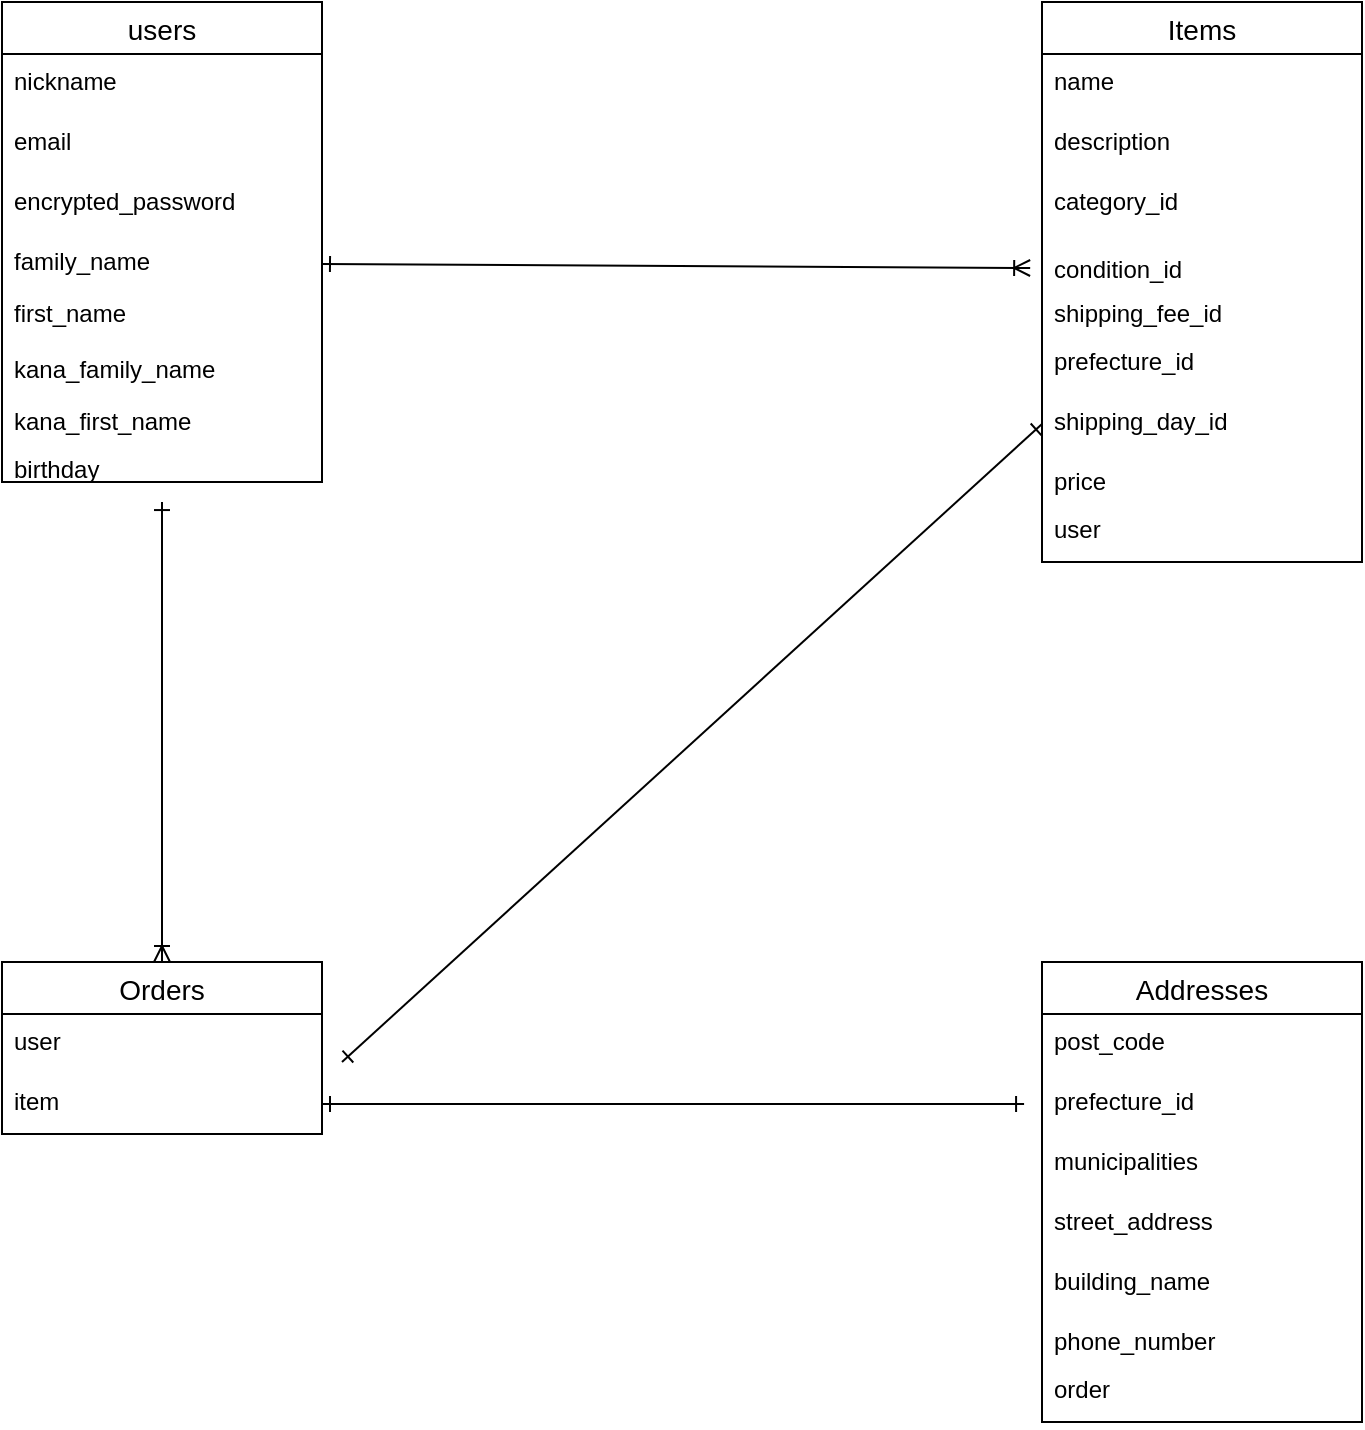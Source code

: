 <mxfile>
    <diagram id="7EgToG0Q1xSawEqhyqls" name="修正後">
        <mxGraphModel dx="1216" dy="779" grid="1" gridSize="10" guides="1" tooltips="1" connect="1" arrows="1" fold="1" page="1" pageScale="1" pageWidth="827" pageHeight="1169" math="0" shadow="0">
            <root>
                <mxCell id="0"/>
                <mxCell id="1" parent="0"/>
                <mxCell id="ntyNP4TVkyd3I0JMFqUV-1" value="users" style="swimlane;fontStyle=0;childLayout=stackLayout;horizontal=1;startSize=26;horizontalStack=0;resizeParent=1;resizeParentMax=0;resizeLast=0;collapsible=1;marginBottom=0;align=center;fontSize=14;" vertex="1" parent="1">
                    <mxGeometry x="80" y="80" width="160" height="240" as="geometry"/>
                </mxCell>
                <mxCell id="ntyNP4TVkyd3I0JMFqUV-2" value="nickname" style="text;strokeColor=none;fillColor=none;spacingLeft=4;spacingRight=4;overflow=hidden;rotatable=0;points=[[0,0.5],[1,0.5]];portConstraint=eastwest;fontSize=12;" vertex="1" parent="ntyNP4TVkyd3I0JMFqUV-1">
                    <mxGeometry y="26" width="160" height="30" as="geometry"/>
                </mxCell>
                <mxCell id="ntyNP4TVkyd3I0JMFqUV-3" value="email" style="text;strokeColor=none;fillColor=none;spacingLeft=4;spacingRight=4;overflow=hidden;rotatable=0;points=[[0,0.5],[1,0.5]];portConstraint=eastwest;fontSize=12;" vertex="1" parent="ntyNP4TVkyd3I0JMFqUV-1">
                    <mxGeometry y="56" width="160" height="30" as="geometry"/>
                </mxCell>
                <mxCell id="ntyNP4TVkyd3I0JMFqUV-4" value="encrypted_password" style="text;strokeColor=none;fillColor=none;spacingLeft=4;spacingRight=4;overflow=hidden;rotatable=0;points=[[0,0.5],[1,0.5]];portConstraint=eastwest;fontSize=12;" vertex="1" parent="ntyNP4TVkyd3I0JMFqUV-1">
                    <mxGeometry y="86" width="160" height="154" as="geometry"/>
                </mxCell>
                <mxCell id="ntyNP4TVkyd3I0JMFqUV-5" value="Items" style="swimlane;fontStyle=0;childLayout=stackLayout;horizontal=1;startSize=26;horizontalStack=0;resizeParent=1;resizeParentMax=0;resizeLast=0;collapsible=1;marginBottom=0;align=center;fontSize=14;" vertex="1" parent="1">
                    <mxGeometry x="600" y="80" width="160" height="280" as="geometry"/>
                </mxCell>
                <mxCell id="ntyNP4TVkyd3I0JMFqUV-6" value="name" style="text;strokeColor=none;fillColor=none;spacingLeft=4;spacingRight=4;overflow=hidden;rotatable=0;points=[[0,0.5],[1,0.5]];portConstraint=eastwest;fontSize=12;" vertex="1" parent="ntyNP4TVkyd3I0JMFqUV-5">
                    <mxGeometry y="26" width="160" height="30" as="geometry"/>
                </mxCell>
                <mxCell id="ntyNP4TVkyd3I0JMFqUV-7" value="description" style="text;strokeColor=none;fillColor=none;spacingLeft=4;spacingRight=4;overflow=hidden;rotatable=0;points=[[0,0.5],[1,0.5]];portConstraint=eastwest;fontSize=12;" vertex="1" parent="ntyNP4TVkyd3I0JMFqUV-5">
                    <mxGeometry y="56" width="160" height="30" as="geometry"/>
                </mxCell>
                <mxCell id="ntyNP4TVkyd3I0JMFqUV-8" value="category_id" style="text;strokeColor=none;fillColor=none;spacingLeft=4;spacingRight=4;overflow=hidden;rotatable=0;points=[[0,0.5],[1,0.5]];portConstraint=eastwest;fontSize=12;" vertex="1" parent="ntyNP4TVkyd3I0JMFqUV-5">
                    <mxGeometry y="86" width="160" height="194" as="geometry"/>
                </mxCell>
                <mxCell id="ntyNP4TVkyd3I0JMFqUV-34" style="edgeStyle=none;html=1;exitX=0.5;exitY=0;exitDx=0;exitDy=0;entryX=0.5;entryY=0.429;entryDx=0;entryDy=0;entryPerimeter=0;startArrow=ERoneToMany;startFill=0;endArrow=ERone;endFill=0;" edge="1" parent="1" source="ntyNP4TVkyd3I0JMFqUV-9" target="ntyNP4TVkyd3I0JMFqUV-21">
                    <mxGeometry relative="1" as="geometry"/>
                </mxCell>
                <mxCell id="ntyNP4TVkyd3I0JMFqUV-9" value="Orders" style="swimlane;fontStyle=0;childLayout=stackLayout;horizontal=1;startSize=26;horizontalStack=0;resizeParent=1;resizeParentMax=0;resizeLast=0;collapsible=1;marginBottom=0;align=center;fontSize=14;" vertex="1" parent="1">
                    <mxGeometry x="80" y="560" width="160" height="86" as="geometry"/>
                </mxCell>
                <mxCell id="ntyNP4TVkyd3I0JMFqUV-10" value="user" style="text;strokeColor=none;fillColor=none;spacingLeft=4;spacingRight=4;overflow=hidden;rotatable=0;points=[[0,0.5],[1,0.5]];portConstraint=eastwest;fontSize=12;" vertex="1" parent="ntyNP4TVkyd3I0JMFqUV-9">
                    <mxGeometry y="26" width="160" height="30" as="geometry"/>
                </mxCell>
                <mxCell id="ntyNP4TVkyd3I0JMFqUV-11" value="item" style="text;strokeColor=none;fillColor=none;spacingLeft=4;spacingRight=4;overflow=hidden;rotatable=0;points=[[0,0.5],[1,0.5]];portConstraint=eastwest;fontSize=12;" vertex="1" parent="ntyNP4TVkyd3I0JMFqUV-9">
                    <mxGeometry y="56" width="160" height="30" as="geometry"/>
                </mxCell>
                <mxCell id="ntyNP4TVkyd3I0JMFqUV-13" value="Addresses" style="swimlane;fontStyle=0;childLayout=stackLayout;horizontal=1;startSize=26;horizontalStack=0;resizeParent=1;resizeParentMax=0;resizeLast=0;collapsible=1;marginBottom=0;align=center;fontSize=14;" vertex="1" parent="1">
                    <mxGeometry x="600" y="560" width="160" height="230" as="geometry"/>
                </mxCell>
                <mxCell id="ntyNP4TVkyd3I0JMFqUV-14" value="post_code" style="text;strokeColor=none;fillColor=none;spacingLeft=4;spacingRight=4;overflow=hidden;rotatable=0;points=[[0,0.5],[1,0.5]];portConstraint=eastwest;fontSize=12;" vertex="1" parent="ntyNP4TVkyd3I0JMFqUV-13">
                    <mxGeometry y="26" width="160" height="30" as="geometry"/>
                </mxCell>
                <mxCell id="ntyNP4TVkyd3I0JMFqUV-15" value="prefecture_id" style="text;strokeColor=none;fillColor=none;spacingLeft=4;spacingRight=4;overflow=hidden;rotatable=0;points=[[0,0.5],[1,0.5]];portConstraint=eastwest;fontSize=12;" vertex="1" parent="ntyNP4TVkyd3I0JMFqUV-13">
                    <mxGeometry y="56" width="160" height="30" as="geometry"/>
                </mxCell>
                <mxCell id="ntyNP4TVkyd3I0JMFqUV-16" value="municipalities" style="text;strokeColor=none;fillColor=none;spacingLeft=4;spacingRight=4;overflow=hidden;rotatable=0;points=[[0,0.5],[1,0.5]];portConstraint=eastwest;fontSize=12;" vertex="1" parent="ntyNP4TVkyd3I0JMFqUV-13">
                    <mxGeometry y="86" width="160" height="144" as="geometry"/>
                </mxCell>
                <mxCell id="ntyNP4TVkyd3I0JMFqUV-33" style="edgeStyle=none;html=1;exitX=1;exitY=0.5;exitDx=0;exitDy=0;entryX=-0.037;entryY=-0.3;entryDx=0;entryDy=0;entryPerimeter=0;startArrow=ERone;startFill=0;endArrow=ERoneToMany;endFill=0;" edge="1" parent="1" source="ntyNP4TVkyd3I0JMFqUV-17" target="ntyNP4TVkyd3I0JMFqUV-23">
                    <mxGeometry relative="1" as="geometry"/>
                </mxCell>
                <mxCell id="ntyNP4TVkyd3I0JMFqUV-17" value="family_name " style="text;strokeColor=none;fillColor=none;spacingLeft=4;spacingRight=4;overflow=hidden;rotatable=0;points=[[0,0.5],[1,0.5]];portConstraint=eastwest;fontSize=12;" vertex="1" parent="1">
                    <mxGeometry x="80" y="196" width="160" height="30" as="geometry"/>
                </mxCell>
                <mxCell id="ntyNP4TVkyd3I0JMFqUV-18" value="first_name" style="text;strokeColor=none;fillColor=none;spacingLeft=4;spacingRight=4;overflow=hidden;rotatable=0;points=[[0,0.5],[1,0.5]];portConstraint=eastwest;fontSize=12;" vertex="1" parent="1">
                    <mxGeometry x="80" y="222" width="160" height="30" as="geometry"/>
                </mxCell>
                <mxCell id="ntyNP4TVkyd3I0JMFqUV-19" value="kana_family_name" style="text;strokeColor=none;fillColor=none;spacingLeft=4;spacingRight=4;overflow=hidden;rotatable=0;points=[[0,0.5],[1,0.5]];portConstraint=eastwest;fontSize=12;" vertex="1" parent="1">
                    <mxGeometry x="80" y="250" width="160" height="30" as="geometry"/>
                </mxCell>
                <mxCell id="ntyNP4TVkyd3I0JMFqUV-20" value="kana_first_name " style="text;strokeColor=none;fillColor=none;spacingLeft=4;spacingRight=4;overflow=hidden;rotatable=0;points=[[0,0.5],[1,0.5]];portConstraint=eastwest;fontSize=12;" vertex="1" parent="1">
                    <mxGeometry x="80" y="276" width="160" height="54" as="geometry"/>
                </mxCell>
                <mxCell id="ntyNP4TVkyd3I0JMFqUV-21" value="birthday" style="text;strokeColor=none;fillColor=none;spacingLeft=4;spacingRight=4;overflow=hidden;rotatable=0;points=[[0,0.5],[1,0.5]];portConstraint=eastwest;fontSize=12;" vertex="1" parent="1">
                    <mxGeometry x="80" y="300" width="160" height="70" as="geometry"/>
                </mxCell>
                <mxCell id="ntyNP4TVkyd3I0JMFqUV-22" value="condition_id" style="text;strokeColor=none;fillColor=none;spacingLeft=4;spacingRight=4;overflow=hidden;rotatable=0;points=[[0,0.5],[1,0.5]];portConstraint=eastwest;fontSize=12;" vertex="1" parent="1">
                    <mxGeometry x="600" y="200" width="160" height="30" as="geometry"/>
                </mxCell>
                <mxCell id="ntyNP4TVkyd3I0JMFqUV-23" value="shipping_fee_id" style="text;strokeColor=none;fillColor=none;spacingLeft=4;spacingRight=4;overflow=hidden;rotatable=0;points=[[0,0.5],[1,0.5]];portConstraint=eastwest;fontSize=12;" vertex="1" parent="1">
                    <mxGeometry x="600" y="222" width="160" height="30" as="geometry"/>
                </mxCell>
                <mxCell id="ntyNP4TVkyd3I0JMFqUV-24" value="prefecture_id" style="text;strokeColor=none;fillColor=none;spacingLeft=4;spacingRight=4;overflow=hidden;rotatable=0;points=[[0,0.5],[1,0.5]];portConstraint=eastwest;fontSize=12;" vertex="1" parent="1">
                    <mxGeometry x="600" y="246" width="160" height="30" as="geometry"/>
                </mxCell>
                <mxCell id="ntyNP4TVkyd3I0JMFqUV-36" style="edgeStyle=none;html=1;exitX=0;exitY=0.5;exitDx=0;exitDy=0;startArrow=ERone;startFill=0;endArrow=ERone;endFill=0;" edge="1" parent="1" source="ntyNP4TVkyd3I0JMFqUV-25">
                    <mxGeometry relative="1" as="geometry">
                        <mxPoint x="250" y="610" as="targetPoint"/>
                    </mxGeometry>
                </mxCell>
                <mxCell id="ntyNP4TVkyd3I0JMFqUV-25" value="shipping_day_id" style="text;strokeColor=none;fillColor=none;spacingLeft=4;spacingRight=4;overflow=hidden;rotatable=0;points=[[0,0.5],[1,0.5]];portConstraint=eastwest;fontSize=12;" vertex="1" parent="1">
                    <mxGeometry x="600" y="276" width="160" height="30" as="geometry"/>
                </mxCell>
                <mxCell id="ntyNP4TVkyd3I0JMFqUV-26" value="price" style="text;strokeColor=none;fillColor=none;spacingLeft=4;spacingRight=4;overflow=hidden;rotatable=0;points=[[0,0.5],[1,0.5]];portConstraint=eastwest;fontSize=12;" vertex="1" parent="1">
                    <mxGeometry x="600" y="306" width="160" height="30" as="geometry"/>
                </mxCell>
                <mxCell id="ntyNP4TVkyd3I0JMFqUV-27" value="user" style="text;strokeColor=none;fillColor=none;spacingLeft=4;spacingRight=4;overflow=hidden;rotatable=0;points=[[0,0.5],[1,0.5]];portConstraint=eastwest;fontSize=12;" vertex="1" parent="1">
                    <mxGeometry x="600" y="330" width="160" height="30" as="geometry"/>
                </mxCell>
                <mxCell id="ntyNP4TVkyd3I0JMFqUV-28" value="street_address" style="text;strokeColor=none;fillColor=none;spacingLeft=4;spacingRight=4;overflow=hidden;rotatable=0;points=[[0,0.5],[1,0.5]];portConstraint=eastwest;fontSize=12;" vertex="1" parent="1">
                    <mxGeometry x="600" y="676" width="160" height="30" as="geometry"/>
                </mxCell>
                <mxCell id="ntyNP4TVkyd3I0JMFqUV-29" value="building_name" style="text;strokeColor=none;fillColor=none;spacingLeft=4;spacingRight=4;overflow=hidden;rotatable=0;points=[[0,0.5],[1,0.5]];portConstraint=eastwest;fontSize=12;" vertex="1" parent="1">
                    <mxGeometry x="600" y="706" width="160" height="30" as="geometry"/>
                </mxCell>
                <mxCell id="ntyNP4TVkyd3I0JMFqUV-30" value="phone_number" style="text;strokeColor=none;fillColor=none;spacingLeft=4;spacingRight=4;overflow=hidden;rotatable=0;points=[[0,0.5],[1,0.5]];portConstraint=eastwest;fontSize=12;" vertex="1" parent="1">
                    <mxGeometry x="600" y="736" width="160" height="30" as="geometry"/>
                </mxCell>
                <mxCell id="ntyNP4TVkyd3I0JMFqUV-31" value="order" style="text;strokeColor=none;fillColor=none;spacingLeft=4;spacingRight=4;overflow=hidden;rotatable=0;points=[[0,0.5],[1,0.5]];portConstraint=eastwest;fontSize=12;" vertex="1" parent="1">
                    <mxGeometry x="600" y="760" width="160" height="30" as="geometry"/>
                </mxCell>
                <mxCell id="ntyNP4TVkyd3I0JMFqUV-37" style="edgeStyle=none;html=1;exitX=1;exitY=0.5;exitDx=0;exitDy=0;entryX=-0.056;entryY=0.5;entryDx=0;entryDy=0;entryPerimeter=0;startArrow=ERone;startFill=0;endArrow=ERone;endFill=0;" edge="1" parent="1" source="ntyNP4TVkyd3I0JMFqUV-11" target="ntyNP4TVkyd3I0JMFqUV-15">
                    <mxGeometry relative="1" as="geometry"/>
                </mxCell>
            </root>
        </mxGraphModel>
    </diagram>
</mxfile>